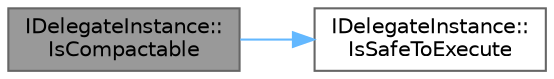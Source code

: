 digraph "IDelegateInstance::IsCompactable"
{
 // INTERACTIVE_SVG=YES
 // LATEX_PDF_SIZE
  bgcolor="transparent";
  edge [fontname=Helvetica,fontsize=10,labelfontname=Helvetica,labelfontsize=10];
  node [fontname=Helvetica,fontsize=10,shape=box,height=0.2,width=0.4];
  rankdir="LR";
  Node1 [id="Node000001",label="IDelegateInstance::\lIsCompactable",height=0.2,width=0.4,color="gray40", fillcolor="grey60", style="filled", fontcolor="black",tooltip="Checks to see if the user object bound to this delegate can ever be valid again."];
  Node1 -> Node2 [id="edge1_Node000001_Node000002",color="steelblue1",style="solid",tooltip=" "];
  Node2 [id="Node000002",label="IDelegateInstance::\lIsSafeToExecute",height=0.2,width=0.4,color="grey40", fillcolor="white", style="filled",URL="$dd/d4e/classIDelegateInstance.html#ada7bab246f26251248307537deba694b",tooltip="Checks to see if the user object bound to this delegate is still valid."];
}
